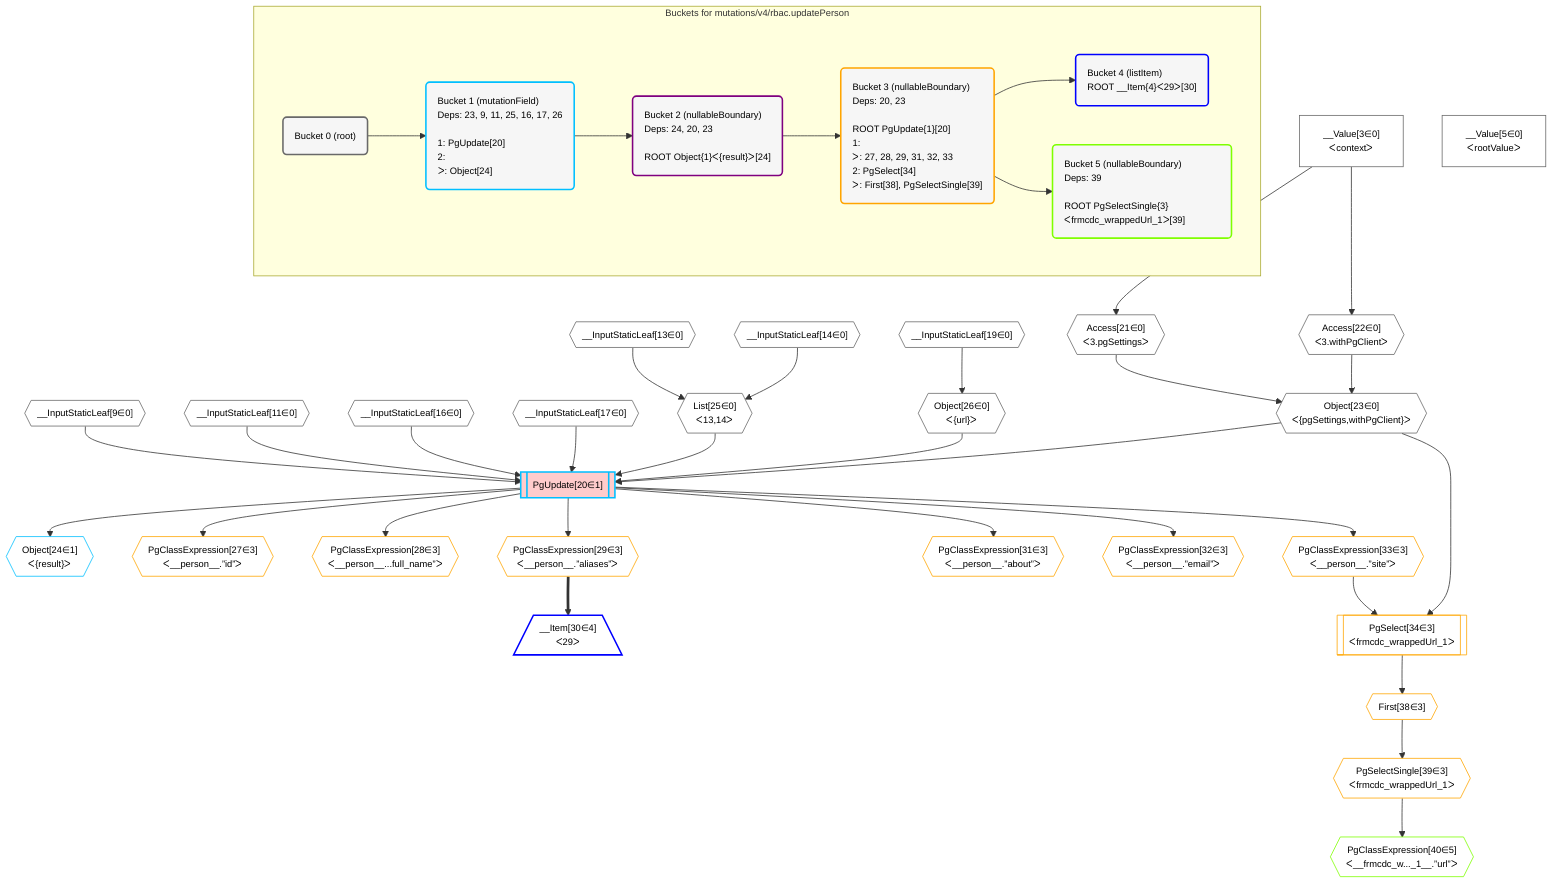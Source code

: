 %%{init: {'themeVariables': { 'fontSize': '12px'}}}%%
graph TD
    classDef path fill:#eee,stroke:#000,color:#000
    classDef plan fill:#fff,stroke-width:1px,color:#000
    classDef itemplan fill:#fff,stroke-width:2px,color:#000
    classDef unbatchedplan fill:#dff,stroke-width:1px,color:#000
    classDef sideeffectplan fill:#fcc,stroke-width:2px,color:#000
    classDef bucket fill:#f6f6f6,color:#000,stroke-width:2px,text-align:left


    %% define steps
    __Value3["__Value[3∈0]<br />ᐸcontextᐳ"]:::plan
    __Value5["__Value[5∈0]<br />ᐸrootValueᐳ"]:::plan
    __InputStaticLeaf9{{"__InputStaticLeaf[9∈0]"}}:::plan
    __InputStaticLeaf11{{"__InputStaticLeaf[11∈0]"}}:::plan
    __InputStaticLeaf13{{"__InputStaticLeaf[13∈0]"}}:::plan
    __InputStaticLeaf14{{"__InputStaticLeaf[14∈0]"}}:::plan
    __InputStaticLeaf16{{"__InputStaticLeaf[16∈0]"}}:::plan
    __InputStaticLeaf17{{"__InputStaticLeaf[17∈0]"}}:::plan
    __InputStaticLeaf19{{"__InputStaticLeaf[19∈0]"}}:::plan
    Access21{{"Access[21∈0]<br />ᐸ3.pgSettingsᐳ"}}:::plan
    Access22{{"Access[22∈0]<br />ᐸ3.withPgClientᐳ"}}:::plan
    Object23{{"Object[23∈0]<br />ᐸ{pgSettings,withPgClient}ᐳ"}}:::plan
    List25{{"List[25∈0]<br />ᐸ13,14ᐳ"}}:::plan
    Object26{{"Object[26∈0]<br />ᐸ{url}ᐳ"}}:::plan
    PgUpdate20[["PgUpdate[20∈1]"]]:::sideeffectplan
    Object24{{"Object[24∈1]<br />ᐸ{result}ᐳ"}}:::plan
    PgClassExpression27{{"PgClassExpression[27∈3]<br />ᐸ__person__.”id”ᐳ"}}:::plan
    PgClassExpression28{{"PgClassExpression[28∈3]<br />ᐸ__person__...full_name”ᐳ"}}:::plan
    PgClassExpression29{{"PgClassExpression[29∈3]<br />ᐸ__person__.”aliases”ᐳ"}}:::plan
    __Item30[/"__Item[30∈4]<br />ᐸ29ᐳ"\]:::itemplan
    PgClassExpression31{{"PgClassExpression[31∈3]<br />ᐸ__person__.”about”ᐳ"}}:::plan
    PgClassExpression32{{"PgClassExpression[32∈3]<br />ᐸ__person__.”email”ᐳ"}}:::plan
    PgClassExpression33{{"PgClassExpression[33∈3]<br />ᐸ__person__.”site”ᐳ"}}:::plan
    PgSelect34[["PgSelect[34∈3]<br />ᐸfrmcdc_wrappedUrl_1ᐳ"]]:::plan
    First38{{"First[38∈3]"}}:::plan
    PgSelectSingle39{{"PgSelectSingle[39∈3]<br />ᐸfrmcdc_wrappedUrl_1ᐳ"}}:::plan
    PgClassExpression40{{"PgClassExpression[40∈5]<br />ᐸ__frmcdc_w..._1__.”url”ᐳ"}}:::plan

    %% plan dependencies
    __Value3 --> Access21
    __Value3 --> Access22
    Access21 & Access22 --> Object23
    __InputStaticLeaf13 & __InputStaticLeaf14 --> List25
    __InputStaticLeaf19 --> Object26
    Object23 & __InputStaticLeaf9 & __InputStaticLeaf11 & List25 & __InputStaticLeaf16 & __InputStaticLeaf17 & Object26 --> PgUpdate20
    PgUpdate20 --> Object24
    PgUpdate20 --> PgClassExpression27
    PgUpdate20 --> PgClassExpression28
    PgUpdate20 --> PgClassExpression29
    PgClassExpression29 ==> __Item30
    PgUpdate20 --> PgClassExpression31
    PgUpdate20 --> PgClassExpression32
    PgUpdate20 --> PgClassExpression33
    Object23 & PgClassExpression33 --> PgSelect34
    PgSelect34 --> First38
    First38 --> PgSelectSingle39
    PgSelectSingle39 --> PgClassExpression40

    subgraph "Buckets for mutations/v4/rbac.updatePerson"
    Bucket0("Bucket 0 (root)"):::bucket
    classDef bucket0 stroke:#696969
    class Bucket0,__Value3,__Value5,__InputStaticLeaf9,__InputStaticLeaf11,__InputStaticLeaf13,__InputStaticLeaf14,__InputStaticLeaf16,__InputStaticLeaf17,__InputStaticLeaf19,Access21,Access22,Object23,List25,Object26 bucket0
    Bucket1("Bucket 1 (mutationField)<br />Deps: 23, 9, 11, 25, 16, 17, 26<br /><br />1: PgUpdate[20]<br />2: <br />ᐳ: Object[24]"):::bucket
    classDef bucket1 stroke:#00bfff
    class Bucket1,PgUpdate20,Object24 bucket1
    Bucket2("Bucket 2 (nullableBoundary)<br />Deps: 24, 20, 23<br /><br />ROOT Object{1}ᐸ{result}ᐳ[24]"):::bucket
    classDef bucket2 stroke:#7f007f
    class Bucket2 bucket2
    Bucket3("Bucket 3 (nullableBoundary)<br />Deps: 20, 23<br /><br />ROOT PgUpdate{1}[20]<br />1: <br />ᐳ: 27, 28, 29, 31, 32, 33<br />2: PgSelect[34]<br />ᐳ: First[38], PgSelectSingle[39]"):::bucket
    classDef bucket3 stroke:#ffa500
    class Bucket3,PgClassExpression27,PgClassExpression28,PgClassExpression29,PgClassExpression31,PgClassExpression32,PgClassExpression33,PgSelect34,First38,PgSelectSingle39 bucket3
    Bucket4("Bucket 4 (listItem)<br />ROOT __Item{4}ᐸ29ᐳ[30]"):::bucket
    classDef bucket4 stroke:#0000ff
    class Bucket4,__Item30 bucket4
    Bucket5("Bucket 5 (nullableBoundary)<br />Deps: 39<br /><br />ROOT PgSelectSingle{3}ᐸfrmcdc_wrappedUrl_1ᐳ[39]"):::bucket
    classDef bucket5 stroke:#7fff00
    class Bucket5,PgClassExpression40 bucket5
    Bucket0 --> Bucket1
    Bucket1 --> Bucket2
    Bucket2 --> Bucket3
    Bucket3 --> Bucket4 & Bucket5
    end